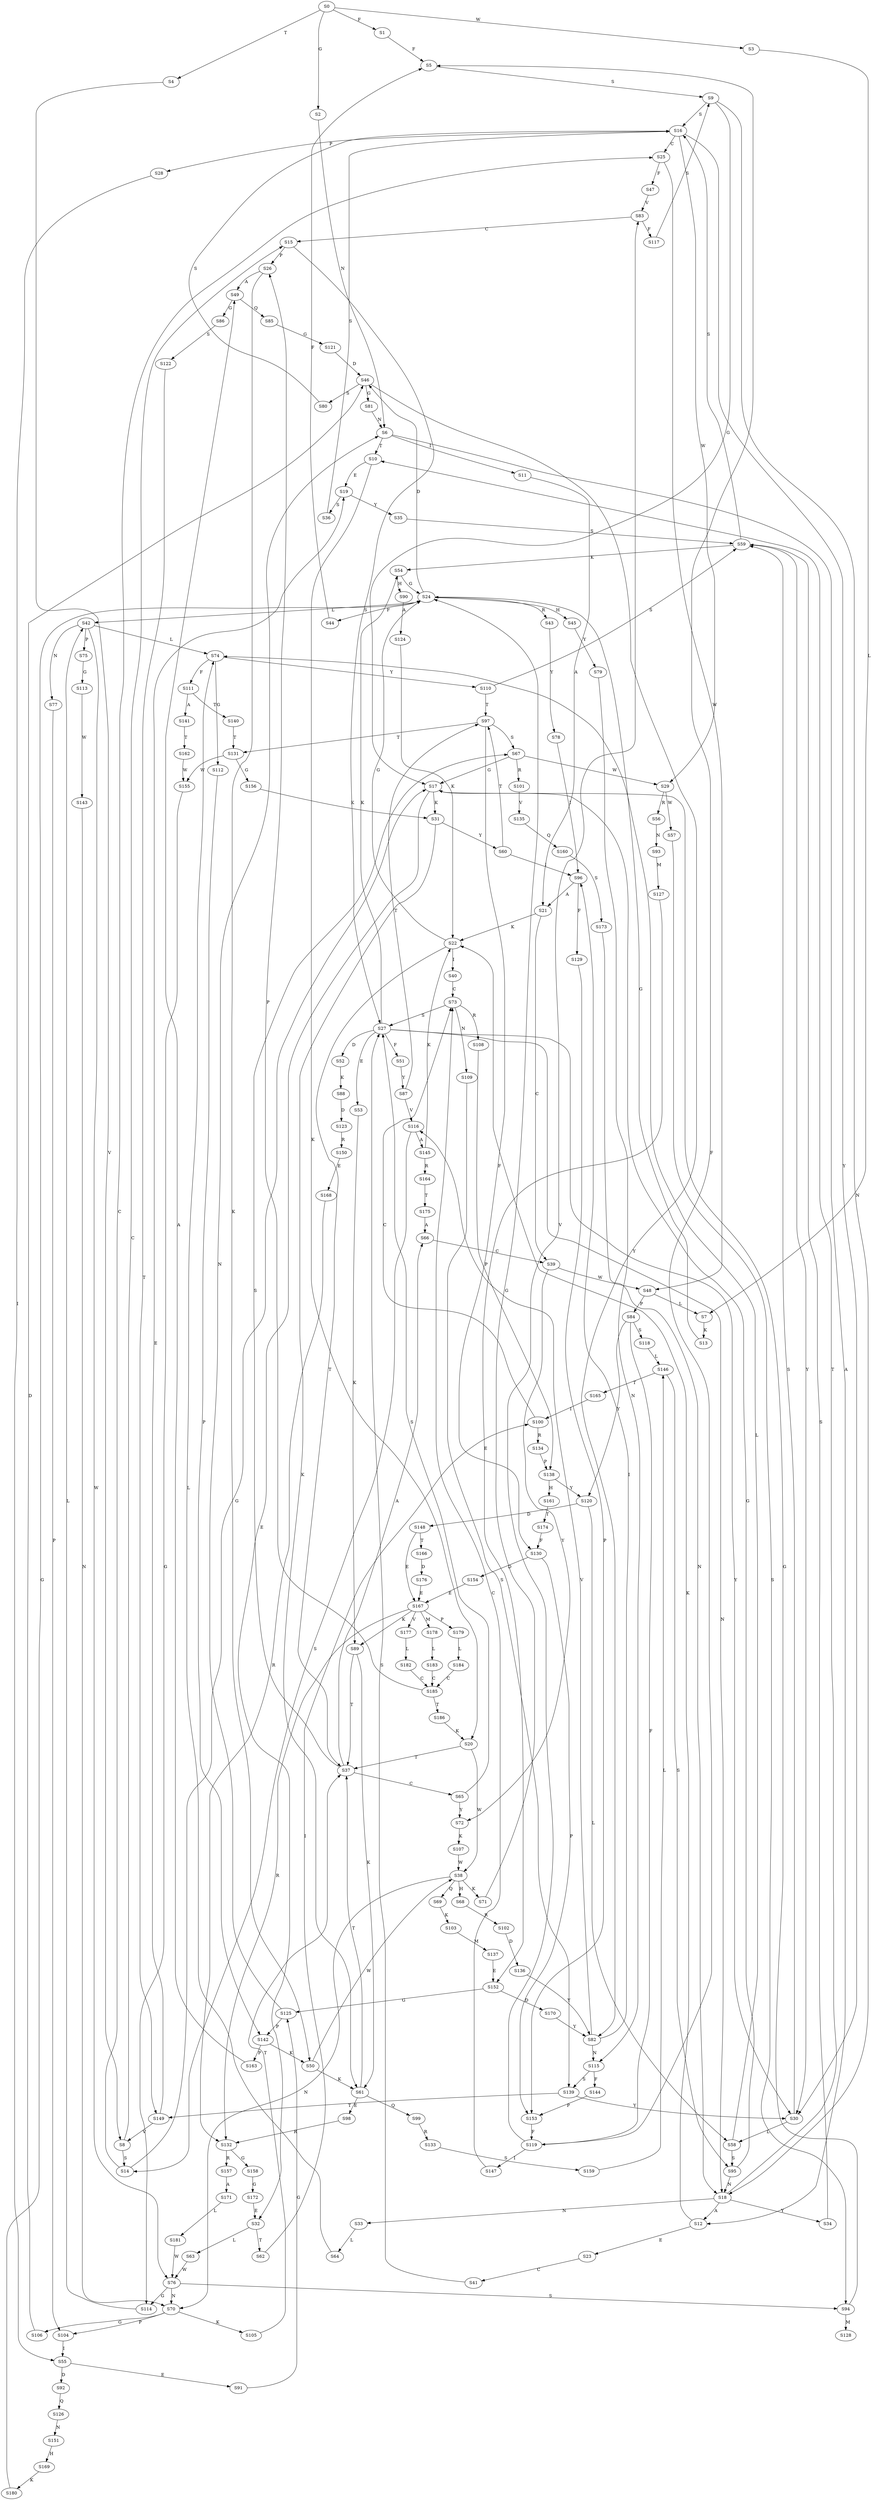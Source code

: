 strict digraph  {
	S0 -> S1 [ label = F ];
	S0 -> S2 [ label = G ];
	S0 -> S3 [ label = W ];
	S0 -> S4 [ label = T ];
	S1 -> S5 [ label = F ];
	S2 -> S6 [ label = N ];
	S3 -> S7 [ label = L ];
	S4 -> S8 [ label = V ];
	S5 -> S9 [ label = S ];
	S6 -> S10 [ label = T ];
	S6 -> S11 [ label = I ];
	S6 -> S12 [ label = A ];
	S7 -> S13 [ label = K ];
	S8 -> S14 [ label = S ];
	S8 -> S15 [ label = C ];
	S9 -> S16 [ label = S ];
	S9 -> S17 [ label = G ];
	S9 -> S18 [ label = N ];
	S10 -> S19 [ label = E ];
	S10 -> S20 [ label = K ];
	S11 -> S21 [ label = A ];
	S12 -> S22 [ label = K ];
	S12 -> S23 [ label = E ];
	S13 -> S24 [ label = G ];
	S14 -> S17 [ label = G ];
	S14 -> S25 [ label = C ];
	S15 -> S26 [ label = P ];
	S15 -> S27 [ label = S ];
	S16 -> S28 [ label = P ];
	S16 -> S25 [ label = C ];
	S16 -> S29 [ label = W ];
	S16 -> S30 [ label = Y ];
	S17 -> S31 [ label = K ];
	S17 -> S32 [ label = E ];
	S18 -> S33 [ label = N ];
	S18 -> S12 [ label = A ];
	S18 -> S34 [ label = Y ];
	S18 -> S10 [ label = T ];
	S19 -> S35 [ label = Y ];
	S19 -> S36 [ label = S ];
	S20 -> S37 [ label = T ];
	S20 -> S38 [ label = W ];
	S21 -> S39 [ label = C ];
	S21 -> S22 [ label = K ];
	S22 -> S37 [ label = T ];
	S22 -> S40 [ label = I ];
	S22 -> S24 [ label = G ];
	S23 -> S41 [ label = C ];
	S24 -> S42 [ label = L ];
	S24 -> S43 [ label = R ];
	S24 -> S44 [ label = F ];
	S24 -> S45 [ label = H ];
	S24 -> S46 [ label = D ];
	S25 -> S47 [ label = F ];
	S25 -> S48 [ label = W ];
	S26 -> S49 [ label = A ];
	S26 -> S50 [ label = K ];
	S27 -> S51 [ label = F ];
	S27 -> S52 [ label = D ];
	S27 -> S18 [ label = N ];
	S27 -> S30 [ label = Y ];
	S27 -> S53 [ label = E ];
	S27 -> S54 [ label = K ];
	S28 -> S55 [ label = I ];
	S29 -> S56 [ label = R ];
	S29 -> S57 [ label = W ];
	S30 -> S58 [ label = L ];
	S30 -> S59 [ label = S ];
	S31 -> S60 [ label = Y ];
	S31 -> S61 [ label = K ];
	S32 -> S62 [ label = T ];
	S32 -> S63 [ label = L ];
	S33 -> S64 [ label = L ];
	S34 -> S59 [ label = S ];
	S35 -> S59 [ label = S ];
	S36 -> S16 [ label = S ];
	S37 -> S65 [ label = C ];
	S37 -> S66 [ label = A ];
	S37 -> S67 [ label = S ];
	S38 -> S68 [ label = H ];
	S38 -> S69 [ label = Q ];
	S38 -> S70 [ label = N ];
	S38 -> S71 [ label = K ];
	S39 -> S48 [ label = W ];
	S39 -> S72 [ label = Y ];
	S40 -> S73 [ label = C ];
	S41 -> S27 [ label = S ];
	S42 -> S74 [ label = L ];
	S42 -> S75 [ label = P ];
	S42 -> S76 [ label = W ];
	S42 -> S77 [ label = N ];
	S43 -> S78 [ label = Y ];
	S44 -> S5 [ label = F ];
	S45 -> S79 [ label = Y ];
	S46 -> S80 [ label = S ];
	S46 -> S81 [ label = G ];
	S46 -> S82 [ label = Y ];
	S47 -> S83 [ label = V ];
	S48 -> S84 [ label = P ];
	S48 -> S7 [ label = L ];
	S49 -> S85 [ label = Q ];
	S49 -> S86 [ label = G ];
	S50 -> S38 [ label = W ];
	S50 -> S61 [ label = K ];
	S51 -> S87 [ label = Y ];
	S52 -> S88 [ label = K ];
	S53 -> S89 [ label = K ];
	S54 -> S24 [ label = G ];
	S54 -> S90 [ label = H ];
	S55 -> S91 [ label = E ];
	S55 -> S92 [ label = D ];
	S56 -> S93 [ label = N ];
	S57 -> S94 [ label = S ];
	S58 -> S74 [ label = L ];
	S58 -> S95 [ label = S ];
	S59 -> S30 [ label = Y ];
	S59 -> S54 [ label = K ];
	S59 -> S16 [ label = S ];
	S60 -> S96 [ label = I ];
	S60 -> S97 [ label = T ];
	S61 -> S37 [ label = T ];
	S61 -> S98 [ label = E ];
	S61 -> S99 [ label = Q ];
	S62 -> S100 [ label = I ];
	S63 -> S76 [ label = W ];
	S64 -> S74 [ label = L ];
	S65 -> S27 [ label = S ];
	S65 -> S72 [ label = Y ];
	S66 -> S39 [ label = C ];
	S67 -> S29 [ label = W ];
	S67 -> S101 [ label = R ];
	S67 -> S17 [ label = G ];
	S68 -> S102 [ label = R ];
	S69 -> S103 [ label = K ];
	S70 -> S104 [ label = P ];
	S70 -> S105 [ label = K ];
	S70 -> S106 [ label = G ];
	S71 -> S24 [ label = G ];
	S72 -> S107 [ label = K ];
	S73 -> S108 [ label = R ];
	S73 -> S109 [ label = N ];
	S73 -> S27 [ label = S ];
	S74 -> S110 [ label = Y ];
	S74 -> S111 [ label = F ];
	S74 -> S112 [ label = G ];
	S75 -> S113 [ label = G ];
	S76 -> S70 [ label = N ];
	S76 -> S94 [ label = S ];
	S76 -> S114 [ label = G ];
	S77 -> S104 [ label = P ];
	S78 -> S96 [ label = I ];
	S79 -> S115 [ label = N ];
	S80 -> S16 [ label = S ];
	S81 -> S6 [ label = N ];
	S82 -> S116 [ label = V ];
	S82 -> S115 [ label = N ];
	S82 -> S96 [ label = I ];
	S83 -> S117 [ label = F ];
	S83 -> S15 [ label = C ];
	S84 -> S118 [ label = S ];
	S84 -> S119 [ label = F ];
	S84 -> S120 [ label = Y ];
	S85 -> S121 [ label = G ];
	S86 -> S122 [ label = S ];
	S87 -> S116 [ label = V ];
	S87 -> S97 [ label = T ];
	S88 -> S123 [ label = D ];
	S89 -> S37 [ label = T ];
	S89 -> S61 [ label = K ];
	S90 -> S124 [ label = A ];
	S91 -> S125 [ label = G ];
	S92 -> S126 [ label = Q ];
	S93 -> S127 [ label = M ];
	S94 -> S128 [ label = M ];
	S94 -> S17 [ label = G ];
	S95 -> S17 [ label = G ];
	S95 -> S18 [ label = N ];
	S96 -> S129 [ label = F ];
	S96 -> S21 [ label = A ];
	S97 -> S67 [ label = S ];
	S97 -> S130 [ label = F ];
	S97 -> S131 [ label = T ];
	S98 -> S132 [ label = R ];
	S99 -> S133 [ label = R ];
	S100 -> S73 [ label = C ];
	S100 -> S134 [ label = R ];
	S101 -> S135 [ label = V ];
	S102 -> S136 [ label = D ];
	S103 -> S137 [ label = M ];
	S104 -> S55 [ label = I ];
	S105 -> S37 [ label = T ];
	S106 -> S46 [ label = D ];
	S107 -> S38 [ label = W ];
	S108 -> S138 [ label = P ];
	S109 -> S139 [ label = S ];
	S110 -> S97 [ label = T ];
	S110 -> S59 [ label = S ];
	S111 -> S140 [ label = T ];
	S111 -> S141 [ label = A ];
	S112 -> S142 [ label = P ];
	S113 -> S143 [ label = W ];
	S114 -> S42 [ label = L ];
	S115 -> S139 [ label = S ];
	S115 -> S144 [ label = F ];
	S116 -> S14 [ label = S ];
	S116 -> S145 [ label = A ];
	S117 -> S9 [ label = S ];
	S118 -> S146 [ label = L ];
	S119 -> S83 [ label = V ];
	S119 -> S147 [ label = I ];
	S119 -> S5 [ label = F ];
	S120 -> S148 [ label = D ];
	S120 -> S58 [ label = L ];
	S121 -> S46 [ label = D ];
	S122 -> S149 [ label = T ];
	S123 -> S150 [ label = R ];
	S124 -> S22 [ label = K ];
	S125 -> S6 [ label = N ];
	S125 -> S142 [ label = P ];
	S126 -> S151 [ label = N ];
	S127 -> S152 [ label = E ];
	S129 -> S153 [ label = P ];
	S130 -> S154 [ label = D ];
	S130 -> S153 [ label = P ];
	S131 -> S155 [ label = W ];
	S131 -> S156 [ label = G ];
	S132 -> S157 [ label = R ];
	S132 -> S158 [ label = G ];
	S133 -> S159 [ label = S ];
	S134 -> S138 [ label = P ];
	S135 -> S160 [ label = Q ];
	S136 -> S82 [ label = Y ];
	S137 -> S152 [ label = E ];
	S138 -> S120 [ label = Y ];
	S138 -> S161 [ label = H ];
	S139 -> S30 [ label = Y ];
	S139 -> S149 [ label = T ];
	S140 -> S131 [ label = T ];
	S141 -> S162 [ label = T ];
	S142 -> S163 [ label = P ];
	S142 -> S50 [ label = K ];
	S143 -> S70 [ label = N ];
	S144 -> S153 [ label = P ];
	S145 -> S22 [ label = K ];
	S145 -> S164 [ label = R ];
	S146 -> S95 [ label = S ];
	S146 -> S165 [ label = T ];
	S147 -> S73 [ label = C ];
	S148 -> S166 [ label = T ];
	S148 -> S167 [ label = E ];
	S149 -> S8 [ label = V ];
	S149 -> S19 [ label = E ];
	S150 -> S168 [ label = E ];
	S151 -> S169 [ label = H ];
	S152 -> S170 [ label = D ];
	S152 -> S125 [ label = G ];
	S153 -> S119 [ label = F ];
	S154 -> S167 [ label = E ];
	S155 -> S114 [ label = G ];
	S156 -> S31 [ label = K ];
	S157 -> S171 [ label = A ];
	S158 -> S172 [ label = G ];
	S159 -> S146 [ label = L ];
	S160 -> S173 [ label = S ];
	S161 -> S174 [ label = T ];
	S162 -> S155 [ label = W ];
	S163 -> S49 [ label = A ];
	S164 -> S175 [ label = T ];
	S165 -> S100 [ label = I ];
	S166 -> S176 [ label = D ];
	S167 -> S177 [ label = V ];
	S167 -> S178 [ label = M ];
	S167 -> S89 [ label = K ];
	S167 -> S132 [ label = R ];
	S167 -> S179 [ label = P ];
	S168 -> S132 [ label = R ];
	S169 -> S180 [ label = K ];
	S170 -> S82 [ label = Y ];
	S171 -> S181 [ label = L ];
	S172 -> S32 [ label = E ];
	S173 -> S18 [ label = N ];
	S174 -> S130 [ label = F ];
	S175 -> S66 [ label = A ];
	S176 -> S167 [ label = E ];
	S177 -> S182 [ label = L ];
	S178 -> S183 [ label = L ];
	S179 -> S184 [ label = L ];
	S180 -> S24 [ label = G ];
	S181 -> S76 [ label = W ];
	S182 -> S185 [ label = C ];
	S183 -> S185 [ label = C ];
	S184 -> S185 [ label = C ];
	S185 -> S26 [ label = P ];
	S185 -> S186 [ label = T ];
	S186 -> S20 [ label = K ];
}
